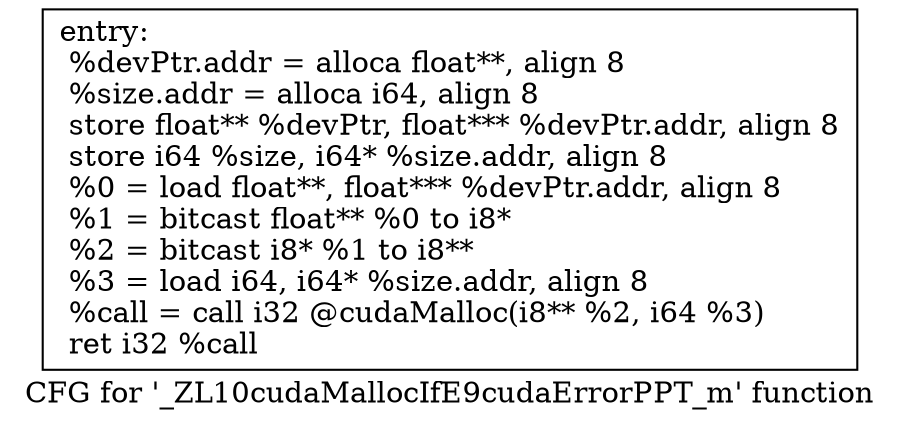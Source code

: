 digraph "CFG for '_ZL10cudaMallocIfE9cudaErrorPPT_m' function" {
	label="CFG for '_ZL10cudaMallocIfE9cudaErrorPPT_m' function";

	Node0x55f8461a5560 [shape=record,label="{entry:\l  %devPtr.addr = alloca float**, align 8\l  %size.addr = alloca i64, align 8\l  store float** %devPtr, float*** %devPtr.addr, align 8\l  store i64 %size, i64* %size.addr, align 8\l  %0 = load float**, float*** %devPtr.addr, align 8\l  %1 = bitcast float** %0 to i8*\l  %2 = bitcast i8* %1 to i8**\l  %3 = load i64, i64* %size.addr, align 8\l  %call = call i32 @cudaMalloc(i8** %2, i64 %3)\l  ret i32 %call\l}"];
}
